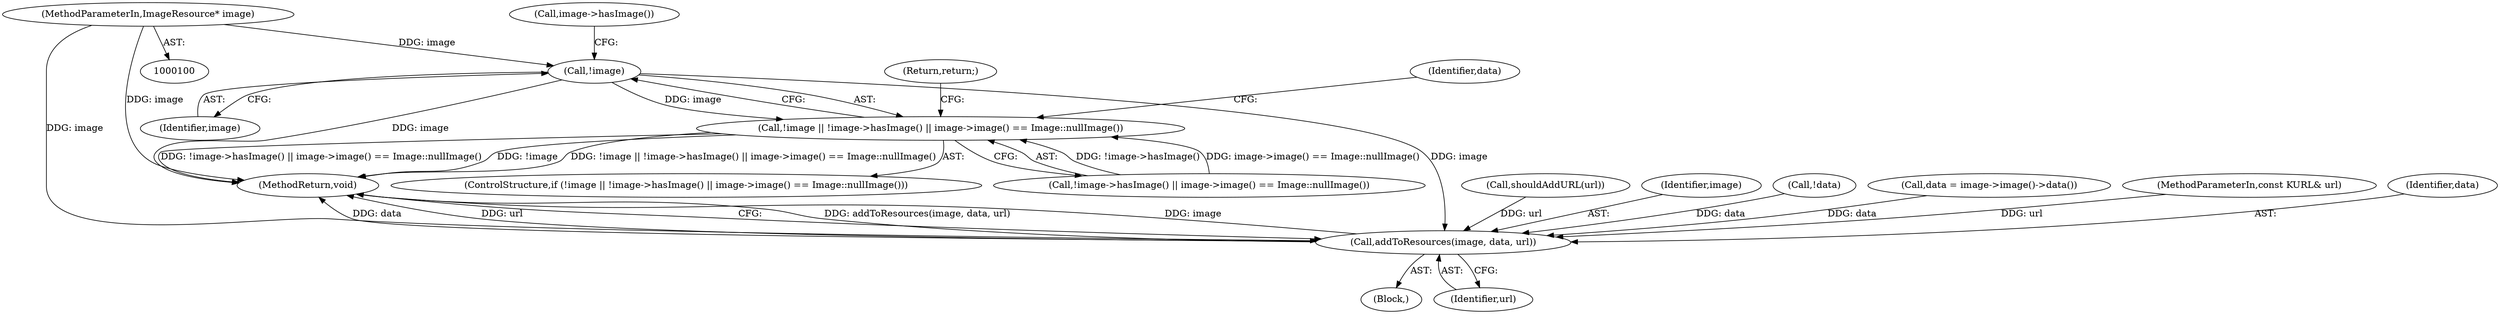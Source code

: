 digraph "0_Chrome_7f0126ff011142c8619b10a6e64d04d1745c503a_1@pointer" {
"1000112" [label="(Call,!image)"];
"1000101" [label="(MethodParameterIn,ImageResource* image)"];
"1000111" [label="(Call,!image || !image->hasImage() || image->image() == Image::nullImage())"];
"1000134" [label="(Call,addToResources(image, data, url))"];
"1000107" [label="(Call,shouldAddURL(url))"];
"1000135" [label="(Identifier,image)"];
"1000129" [label="(Call,!data)"];
"1000134" [label="(Call,addToResources(image, data, url))"];
"1000114" [label="(Call,!image->hasImage() || image->image() == Image::nullImage())"];
"1000101" [label="(MethodParameterIn,ImageResource* image)"];
"1000113" [label="(Identifier,image)"];
"1000120" [label="(Return,return;)"];
"1000138" [label="(MethodReturn,void)"];
"1000104" [label="(Block,)"];
"1000131" [label="(Call,data = image->image()->data())"];
"1000110" [label="(ControlStructure,if (!image || !image->hasImage() || image->image() == Image::nullImage()))"];
"1000111" [label="(Call,!image || !image->hasImage() || image->image() == Image::nullImage())"];
"1000103" [label="(MethodParameterIn,const KURL& url)"];
"1000123" [label="(Identifier,data)"];
"1000116" [label="(Call,image->hasImage())"];
"1000112" [label="(Call,!image)"];
"1000136" [label="(Identifier,data)"];
"1000137" [label="(Identifier,url)"];
"1000112" -> "1000111"  [label="AST: "];
"1000112" -> "1000113"  [label="CFG: "];
"1000113" -> "1000112"  [label="AST: "];
"1000116" -> "1000112"  [label="CFG: "];
"1000111" -> "1000112"  [label="CFG: "];
"1000112" -> "1000138"  [label="DDG: image"];
"1000112" -> "1000111"  [label="DDG: image"];
"1000101" -> "1000112"  [label="DDG: image"];
"1000112" -> "1000134"  [label="DDG: image"];
"1000101" -> "1000100"  [label="AST: "];
"1000101" -> "1000138"  [label="DDG: image"];
"1000101" -> "1000134"  [label="DDG: image"];
"1000111" -> "1000110"  [label="AST: "];
"1000111" -> "1000114"  [label="CFG: "];
"1000114" -> "1000111"  [label="AST: "];
"1000120" -> "1000111"  [label="CFG: "];
"1000123" -> "1000111"  [label="CFG: "];
"1000111" -> "1000138"  [label="DDG: !image->hasImage() || image->image() == Image::nullImage()"];
"1000111" -> "1000138"  [label="DDG: !image"];
"1000111" -> "1000138"  [label="DDG: !image || !image->hasImage() || image->image() == Image::nullImage()"];
"1000114" -> "1000111"  [label="DDG: !image->hasImage()"];
"1000114" -> "1000111"  [label="DDG: image->image() == Image::nullImage()"];
"1000134" -> "1000104"  [label="AST: "];
"1000134" -> "1000137"  [label="CFG: "];
"1000135" -> "1000134"  [label="AST: "];
"1000136" -> "1000134"  [label="AST: "];
"1000137" -> "1000134"  [label="AST: "];
"1000138" -> "1000134"  [label="CFG: "];
"1000134" -> "1000138"  [label="DDG: addToResources(image, data, url)"];
"1000134" -> "1000138"  [label="DDG: image"];
"1000134" -> "1000138"  [label="DDG: data"];
"1000134" -> "1000138"  [label="DDG: url"];
"1000129" -> "1000134"  [label="DDG: data"];
"1000131" -> "1000134"  [label="DDG: data"];
"1000107" -> "1000134"  [label="DDG: url"];
"1000103" -> "1000134"  [label="DDG: url"];
}
